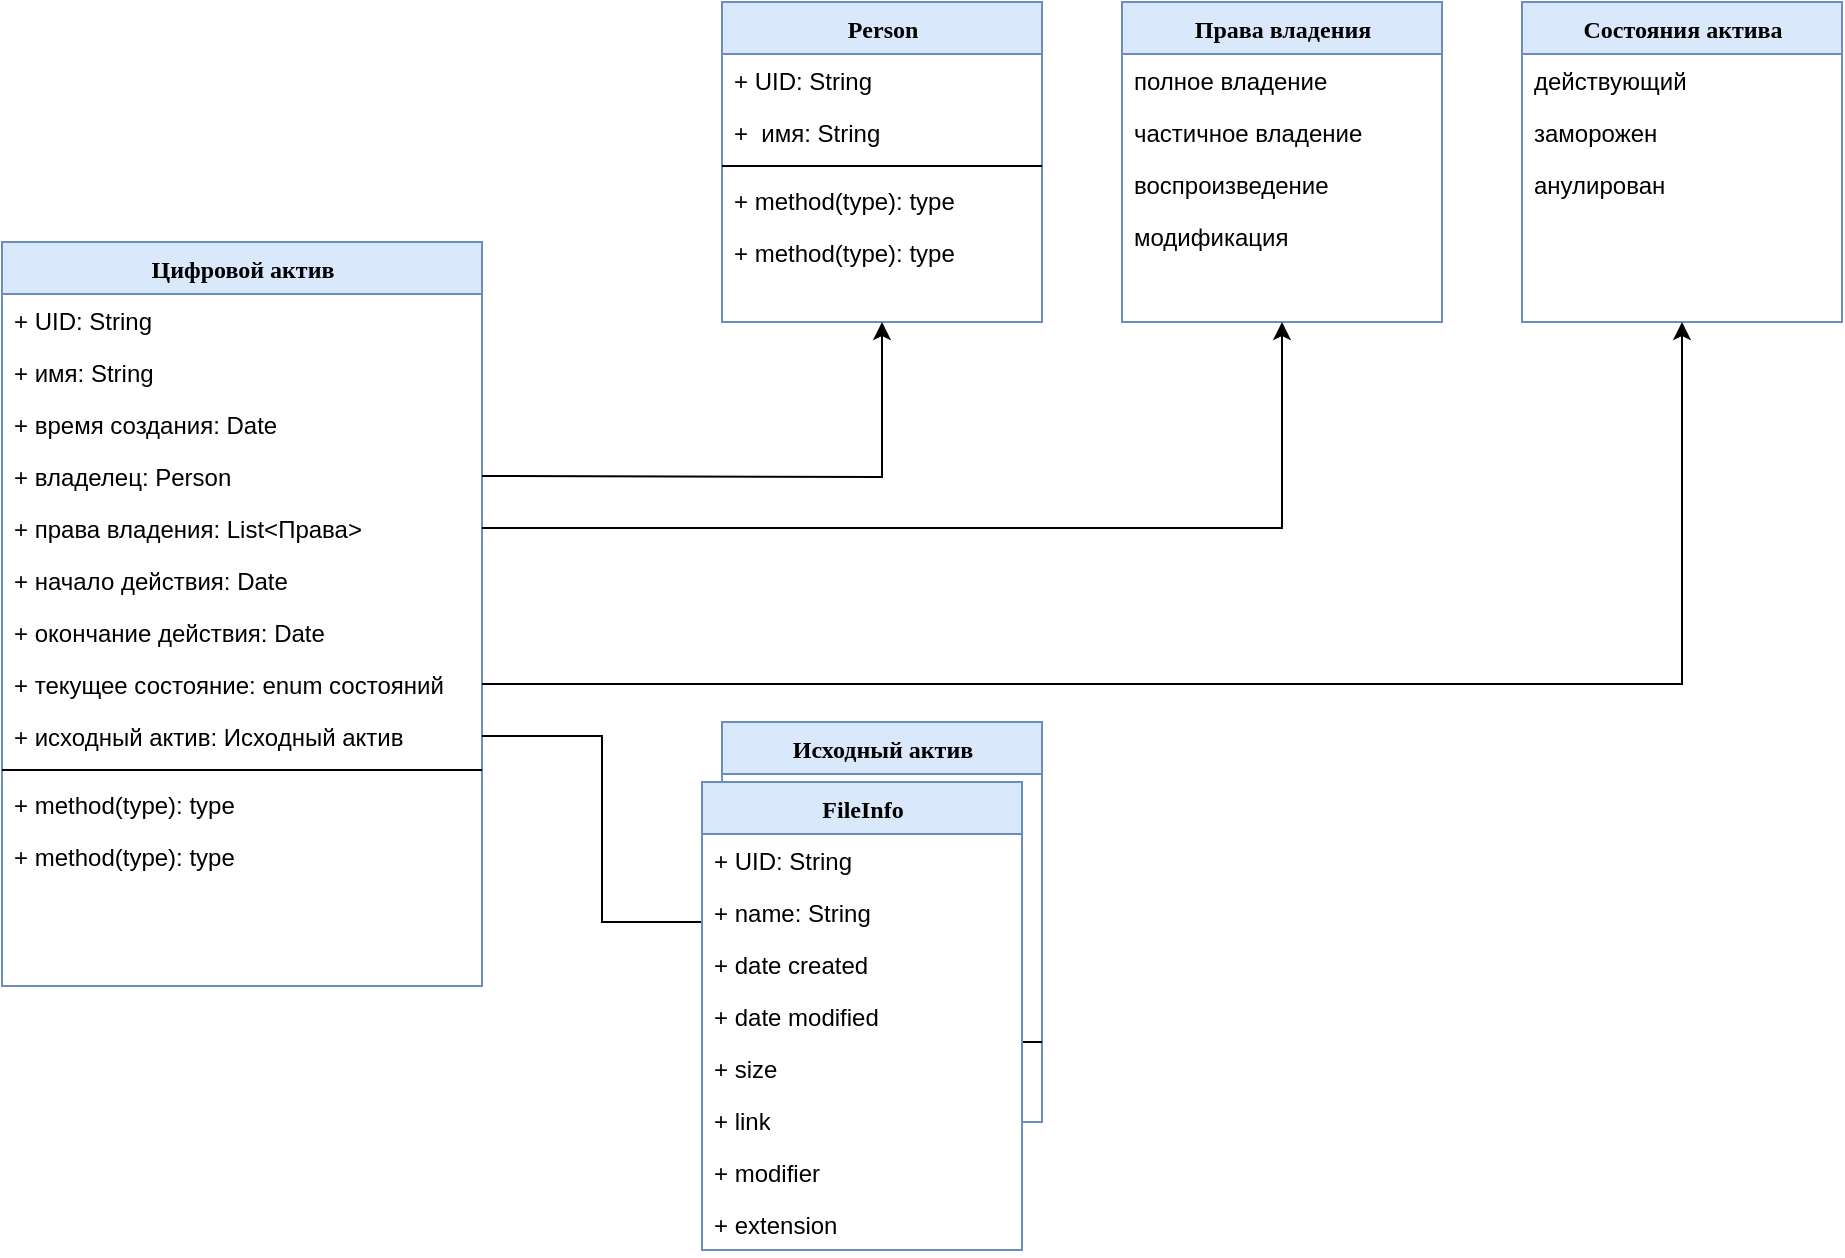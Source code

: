 <mxfile version="20.0.2" type="github" pages="2">
  <diagram name="Классы" id="9f46799a-70d6-7492-0946-bef42562c5a5">
    <mxGraphModel dx="1422" dy="793" grid="1" gridSize="10" guides="1" tooltips="1" connect="1" arrows="1" fold="1" page="1" pageScale="1" pageWidth="1100" pageHeight="850" background="none" math="0" shadow="0">
      <root>
        <mxCell id="0" />
        <mxCell id="1" parent="0" />
        <mxCell id="n-4SN1cgo_VVb4sRRiay-40" value="Цифровой актив" style="swimlane;html=1;fontStyle=1;align=center;verticalAlign=top;childLayout=stackLayout;horizontal=1;startSize=26;horizontalStack=0;resizeParent=1;resizeLast=0;collapsible=1;marginBottom=0;swimlaneFillColor=#ffffff;rounded=0;shadow=0;comic=0;labelBackgroundColor=none;strokeWidth=1;fillColor=#dae8fc;fontFamily=Verdana;fontSize=12;strokeColor=#6c8ebf;" vertex="1" parent="1">
          <mxGeometry x="90" y="170" width="240" height="372" as="geometry" />
        </mxCell>
        <mxCell id="n-4SN1cgo_VVb4sRRiay-41" value="+ UID: String" style="text;html=1;strokeColor=none;fillColor=none;align=left;verticalAlign=top;spacingLeft=4;spacingRight=4;whiteSpace=wrap;overflow=hidden;rotatable=0;points=[[0,0.5],[1,0.5]];portConstraint=eastwest;" vertex="1" parent="n-4SN1cgo_VVb4sRRiay-40">
          <mxGeometry y="26" width="240" height="26" as="geometry" />
        </mxCell>
        <mxCell id="n-4SN1cgo_VVb4sRRiay-42" value="+ имя: String" style="text;html=1;strokeColor=none;fillColor=none;align=left;verticalAlign=top;spacingLeft=4;spacingRight=4;whiteSpace=wrap;overflow=hidden;rotatable=0;points=[[0,0.5],[1,0.5]];portConstraint=eastwest;" vertex="1" parent="n-4SN1cgo_VVb4sRRiay-40">
          <mxGeometry y="52" width="240" height="26" as="geometry" />
        </mxCell>
        <mxCell id="n-4SN1cgo_VVb4sRRiay-43" value="+ время создания: Date" style="text;html=1;strokeColor=none;fillColor=none;align=left;verticalAlign=top;spacingLeft=4;spacingRight=4;whiteSpace=wrap;overflow=hidden;rotatable=0;points=[[0,0.5],[1,0.5]];portConstraint=eastwest;" vertex="1" parent="n-4SN1cgo_VVb4sRRiay-40">
          <mxGeometry y="78" width="240" height="26" as="geometry" />
        </mxCell>
        <mxCell id="n-4SN1cgo_VVb4sRRiay-44" value="+ владелец: Person" style="text;html=1;strokeColor=none;fillColor=none;align=left;verticalAlign=top;spacingLeft=4;spacingRight=4;whiteSpace=wrap;overflow=hidden;rotatable=0;points=[[0,0.5],[1,0.5]];portConstraint=eastwest;" vertex="1" parent="n-4SN1cgo_VVb4sRRiay-40">
          <mxGeometry y="104" width="240" height="26" as="geometry" />
        </mxCell>
        <mxCell id="n-4SN1cgo_VVb4sRRiay-45" value="+ права владения: List&amp;lt;Права&amp;gt;" style="text;html=1;strokeColor=none;fillColor=none;align=left;verticalAlign=top;spacingLeft=4;spacingRight=4;whiteSpace=wrap;overflow=hidden;rotatable=0;points=[[0,0.5],[1,0.5]];portConstraint=eastwest;" vertex="1" parent="n-4SN1cgo_VVb4sRRiay-40">
          <mxGeometry y="130" width="240" height="26" as="geometry" />
        </mxCell>
        <mxCell id="n-4SN1cgo_VVb4sRRiay-46" value="+ начало действия: Date" style="text;html=1;strokeColor=none;fillColor=none;align=left;verticalAlign=top;spacingLeft=4;spacingRight=4;whiteSpace=wrap;overflow=hidden;rotatable=0;points=[[0,0.5],[1,0.5]];portConstraint=eastwest;" vertex="1" parent="n-4SN1cgo_VVb4sRRiay-40">
          <mxGeometry y="156" width="240" height="26" as="geometry" />
        </mxCell>
        <mxCell id="n-4SN1cgo_VVb4sRRiay-47" value="+ окончание действия: Date" style="text;html=1;strokeColor=none;fillColor=none;align=left;verticalAlign=top;spacingLeft=4;spacingRight=4;whiteSpace=wrap;overflow=hidden;rotatable=0;points=[[0,0.5],[1,0.5]];portConstraint=eastwest;" vertex="1" parent="n-4SN1cgo_VVb4sRRiay-40">
          <mxGeometry y="182" width="240" height="26" as="geometry" />
        </mxCell>
        <mxCell id="n-4SN1cgo_VVb4sRRiay-48" value="+ текущее состояние: enum состояний" style="text;html=1;strokeColor=none;fillColor=none;align=left;verticalAlign=top;spacingLeft=4;spacingRight=4;whiteSpace=wrap;overflow=hidden;rotatable=0;points=[[0,0.5],[1,0.5]];portConstraint=eastwest;" vertex="1" parent="n-4SN1cgo_VVb4sRRiay-40">
          <mxGeometry y="208" width="240" height="26" as="geometry" />
        </mxCell>
        <mxCell id="n-4SN1cgo_VVb4sRRiay-49" value="+ исходный актив: Исходный актив" style="text;html=1;strokeColor=none;fillColor=none;align=left;verticalAlign=top;spacingLeft=4;spacingRight=4;whiteSpace=wrap;overflow=hidden;rotatable=0;points=[[0,0.5],[1,0.5]];portConstraint=eastwest;" vertex="1" parent="n-4SN1cgo_VVb4sRRiay-40">
          <mxGeometry y="234" width="240" height="26" as="geometry" />
        </mxCell>
        <mxCell id="n-4SN1cgo_VVb4sRRiay-50" value="" style="line;html=1;strokeWidth=1;fillColor=none;align=left;verticalAlign=middle;spacingTop=-1;spacingLeft=3;spacingRight=3;rotatable=0;labelPosition=right;points=[];portConstraint=eastwest;" vertex="1" parent="n-4SN1cgo_VVb4sRRiay-40">
          <mxGeometry y="260" width="240" height="8" as="geometry" />
        </mxCell>
        <mxCell id="n-4SN1cgo_VVb4sRRiay-51" value="+ method(type): type" style="text;html=1;strokeColor=none;fillColor=none;align=left;verticalAlign=top;spacingLeft=4;spacingRight=4;whiteSpace=wrap;overflow=hidden;rotatable=0;points=[[0,0.5],[1,0.5]];portConstraint=eastwest;" vertex="1" parent="n-4SN1cgo_VVb4sRRiay-40">
          <mxGeometry y="268" width="240" height="26" as="geometry" />
        </mxCell>
        <mxCell id="n-4SN1cgo_VVb4sRRiay-52" value="+ method(type): type" style="text;html=1;strokeColor=none;fillColor=none;align=left;verticalAlign=top;spacingLeft=4;spacingRight=4;whiteSpace=wrap;overflow=hidden;rotatable=0;points=[[0,0.5],[1,0.5]];portConstraint=eastwest;" vertex="1" parent="n-4SN1cgo_VVb4sRRiay-40">
          <mxGeometry y="294" width="240" height="26" as="geometry" />
        </mxCell>
        <mxCell id="n-4SN1cgo_VVb4sRRiay-53" value="Права владения" style="swimlane;html=1;fontStyle=1;align=center;verticalAlign=top;childLayout=stackLayout;horizontal=1;startSize=26;horizontalStack=0;resizeParent=1;resizeLast=0;collapsible=1;marginBottom=0;swimlaneFillColor=#ffffff;rounded=0;shadow=0;comic=0;labelBackgroundColor=none;strokeWidth=1;fillColor=#dae8fc;fontFamily=Verdana;fontSize=12;strokeColor=#6c8ebf;" vertex="1" parent="1">
          <mxGeometry x="650" y="50" width="160" height="160" as="geometry" />
        </mxCell>
        <mxCell id="n-4SN1cgo_VVb4sRRiay-54" value="полное владение" style="text;html=1;strokeColor=none;fillColor=none;align=left;verticalAlign=top;spacingLeft=4;spacingRight=4;whiteSpace=wrap;overflow=hidden;rotatable=0;points=[[0,0.5],[1,0.5]];portConstraint=eastwest;" vertex="1" parent="n-4SN1cgo_VVb4sRRiay-53">
          <mxGeometry y="26" width="160" height="26" as="geometry" />
        </mxCell>
        <mxCell id="n-4SN1cgo_VVb4sRRiay-55" value="частичное владение" style="text;html=1;strokeColor=none;fillColor=none;align=left;verticalAlign=top;spacingLeft=4;spacingRight=4;whiteSpace=wrap;overflow=hidden;rotatable=0;points=[[0,0.5],[1,0.5]];portConstraint=eastwest;" vertex="1" parent="n-4SN1cgo_VVb4sRRiay-53">
          <mxGeometry y="52" width="160" height="26" as="geometry" />
        </mxCell>
        <mxCell id="n-4SN1cgo_VVb4sRRiay-56" value="воспроизведение" style="text;html=1;strokeColor=none;fillColor=none;align=left;verticalAlign=top;spacingLeft=4;spacingRight=4;whiteSpace=wrap;overflow=hidden;rotatable=0;points=[[0,0.5],[1,0.5]];portConstraint=eastwest;" vertex="1" parent="n-4SN1cgo_VVb4sRRiay-53">
          <mxGeometry y="78" width="160" height="26" as="geometry" />
        </mxCell>
        <mxCell id="n-4SN1cgo_VVb4sRRiay-57" value="модификация" style="text;html=1;strokeColor=none;fillColor=none;align=left;verticalAlign=top;spacingLeft=4;spacingRight=4;whiteSpace=wrap;overflow=hidden;rotatable=0;points=[[0,0.5],[1,0.5]];portConstraint=eastwest;" vertex="1" parent="n-4SN1cgo_VVb4sRRiay-53">
          <mxGeometry y="104" width="160" height="26" as="geometry" />
        </mxCell>
        <mxCell id="n-4SN1cgo_VVb4sRRiay-58" value="Состояния актива" style="swimlane;html=1;fontStyle=1;align=center;verticalAlign=top;childLayout=stackLayout;horizontal=1;startSize=26;horizontalStack=0;resizeParent=1;resizeLast=0;collapsible=1;marginBottom=0;swimlaneFillColor=#ffffff;rounded=0;shadow=0;comic=0;labelBackgroundColor=none;strokeWidth=1;fillColor=#dae8fc;fontFamily=Verdana;fontSize=12;strokeColor=#6c8ebf;" vertex="1" parent="1">
          <mxGeometry x="850" y="50" width="160" height="160" as="geometry" />
        </mxCell>
        <mxCell id="n-4SN1cgo_VVb4sRRiay-59" value="действующий" style="text;html=1;strokeColor=none;fillColor=none;align=left;verticalAlign=top;spacingLeft=4;spacingRight=4;whiteSpace=wrap;overflow=hidden;rotatable=0;points=[[0,0.5],[1,0.5]];portConstraint=eastwest;" vertex="1" parent="n-4SN1cgo_VVb4sRRiay-58">
          <mxGeometry y="26" width="160" height="26" as="geometry" />
        </mxCell>
        <mxCell id="n-4SN1cgo_VVb4sRRiay-60" value="заморожен" style="text;html=1;strokeColor=none;fillColor=none;align=left;verticalAlign=top;spacingLeft=4;spacingRight=4;whiteSpace=wrap;overflow=hidden;rotatable=0;points=[[0,0.5],[1,0.5]];portConstraint=eastwest;" vertex="1" parent="n-4SN1cgo_VVb4sRRiay-58">
          <mxGeometry y="52" width="160" height="26" as="geometry" />
        </mxCell>
        <mxCell id="n-4SN1cgo_VVb4sRRiay-61" value="анулирован" style="text;html=1;strokeColor=none;fillColor=none;align=left;verticalAlign=top;spacingLeft=4;spacingRight=4;whiteSpace=wrap;overflow=hidden;rotatable=0;points=[[0,0.5],[1,0.5]];portConstraint=eastwest;" vertex="1" parent="n-4SN1cgo_VVb4sRRiay-58">
          <mxGeometry y="78" width="160" height="26" as="geometry" />
        </mxCell>
        <mxCell id="n-4SN1cgo_VVb4sRRiay-62" value="Person" style="swimlane;html=1;fontStyle=1;align=center;verticalAlign=top;childLayout=stackLayout;horizontal=1;startSize=26;horizontalStack=0;resizeParent=1;resizeLast=0;collapsible=1;marginBottom=0;swimlaneFillColor=#ffffff;rounded=0;shadow=0;comic=0;labelBackgroundColor=none;strokeWidth=1;fillColor=#dae8fc;fontFamily=Verdana;fontSize=12;strokeColor=#6c8ebf;" vertex="1" parent="1">
          <mxGeometry x="450" y="50.0" width="160" height="160" as="geometry" />
        </mxCell>
        <mxCell id="n-4SN1cgo_VVb4sRRiay-63" value="+ UID: String" style="text;html=1;strokeColor=none;fillColor=none;align=left;verticalAlign=top;spacingLeft=4;spacingRight=4;whiteSpace=wrap;overflow=hidden;rotatable=0;points=[[0,0.5],[1,0.5]];portConstraint=eastwest;" vertex="1" parent="n-4SN1cgo_VVb4sRRiay-62">
          <mxGeometry y="26" width="160" height="26" as="geometry" />
        </mxCell>
        <mxCell id="n-4SN1cgo_VVb4sRRiay-64" value="+&amp;nbsp; имя: String" style="text;html=1;strokeColor=none;fillColor=none;align=left;verticalAlign=top;spacingLeft=4;spacingRight=4;whiteSpace=wrap;overflow=hidden;rotatable=0;points=[[0,0.5],[1,0.5]];portConstraint=eastwest;" vertex="1" parent="n-4SN1cgo_VVb4sRRiay-62">
          <mxGeometry y="52" width="160" height="26" as="geometry" />
        </mxCell>
        <mxCell id="n-4SN1cgo_VVb4sRRiay-65" value="" style="line;html=1;strokeWidth=1;fillColor=none;align=left;verticalAlign=middle;spacingTop=-1;spacingLeft=3;spacingRight=3;rotatable=0;labelPosition=right;points=[];portConstraint=eastwest;" vertex="1" parent="n-4SN1cgo_VVb4sRRiay-62">
          <mxGeometry y="78" width="160" height="8" as="geometry" />
        </mxCell>
        <mxCell id="n-4SN1cgo_VVb4sRRiay-66" value="+ method(type): type" style="text;html=1;strokeColor=none;fillColor=none;align=left;verticalAlign=top;spacingLeft=4;spacingRight=4;whiteSpace=wrap;overflow=hidden;rotatable=0;points=[[0,0.5],[1,0.5]];portConstraint=eastwest;" vertex="1" parent="n-4SN1cgo_VVb4sRRiay-62">
          <mxGeometry y="86" width="160" height="26" as="geometry" />
        </mxCell>
        <mxCell id="n-4SN1cgo_VVb4sRRiay-67" value="+ method(type): type" style="text;html=1;strokeColor=none;fillColor=none;align=left;verticalAlign=top;spacingLeft=4;spacingRight=4;whiteSpace=wrap;overflow=hidden;rotatable=0;points=[[0,0.5],[1,0.5]];portConstraint=eastwest;" vertex="1" parent="n-4SN1cgo_VVb4sRRiay-62">
          <mxGeometry y="112" width="160" height="48" as="geometry" />
        </mxCell>
        <mxCell id="n-4SN1cgo_VVb4sRRiay-68" style="edgeStyle=orthogonalEdgeStyle;rounded=0;orthogonalLoop=1;jettySize=auto;html=1;" edge="1" parent="1" target="n-4SN1cgo_VVb4sRRiay-62">
          <mxGeometry relative="1" as="geometry">
            <mxPoint x="330" y="287" as="sourcePoint" />
          </mxGeometry>
        </mxCell>
        <mxCell id="n-4SN1cgo_VVb4sRRiay-69" style="edgeStyle=orthogonalEdgeStyle;rounded=0;orthogonalLoop=1;jettySize=auto;html=1;" edge="1" parent="1" source="n-4SN1cgo_VVb4sRRiay-45" target="n-4SN1cgo_VVb4sRRiay-53">
          <mxGeometry relative="1" as="geometry" />
        </mxCell>
        <mxCell id="n-4SN1cgo_VVb4sRRiay-70" style="edgeStyle=orthogonalEdgeStyle;rounded=0;orthogonalLoop=1;jettySize=auto;html=1;" edge="1" parent="1" source="n-4SN1cgo_VVb4sRRiay-48" target="n-4SN1cgo_VVb4sRRiay-58">
          <mxGeometry relative="1" as="geometry" />
        </mxCell>
        <mxCell id="n-4SN1cgo_VVb4sRRiay-71" value="&lt;div&gt;Исходный актив&lt;/div&gt;&lt;div&gt;&lt;br&gt;&lt;/div&gt;" style="swimlane;html=1;fontStyle=1;align=center;verticalAlign=top;childLayout=stackLayout;horizontal=1;startSize=26;horizontalStack=0;resizeParent=1;resizeLast=0;collapsible=1;marginBottom=0;swimlaneFillColor=#ffffff;rounded=0;shadow=0;comic=0;labelBackgroundColor=none;strokeWidth=1;fillColor=#dae8fc;fontFamily=Verdana;fontSize=12;strokeColor=#6c8ebf;" vertex="1" parent="1">
          <mxGeometry x="450" y="410" width="160" height="200" as="geometry" />
        </mxCell>
        <mxCell id="n-4SN1cgo_VVb4sRRiay-72" value="+ UID: String" style="text;html=1;strokeColor=none;fillColor=none;align=left;verticalAlign=top;spacingLeft=4;spacingRight=4;whiteSpace=wrap;overflow=hidden;rotatable=0;points=[[0,0.5],[1,0.5]];portConstraint=eastwest;" vertex="1" parent="n-4SN1cgo_VVb4sRRiay-71">
          <mxGeometry y="26" width="160" height="26" as="geometry" />
        </mxCell>
        <mxCell id="n-4SN1cgo_VVb4sRRiay-73" value="+&amp;nbsp; имя: String" style="text;html=1;strokeColor=none;fillColor=none;align=left;verticalAlign=top;spacingLeft=4;spacingRight=4;whiteSpace=wrap;overflow=hidden;rotatable=0;points=[[0,0.5],[1,0.5]];portConstraint=eastwest;" vertex="1" parent="n-4SN1cgo_VVb4sRRiay-71">
          <mxGeometry y="52" width="160" height="26" as="geometry" />
        </mxCell>
        <mxCell id="n-4SN1cgo_VVb4sRRiay-74" value="+ время создания: Date" style="text;html=1;strokeColor=none;fillColor=none;align=left;verticalAlign=top;spacingLeft=4;spacingRight=4;whiteSpace=wrap;overflow=hidden;rotatable=0;points=[[0,0.5],[1,0.5]];portConstraint=eastwest;" vertex="1" parent="n-4SN1cgo_VVb4sRRiay-71">
          <mxGeometry y="78" width="160" height="26" as="geometry" />
        </mxCell>
        <mxCell id="n-4SN1cgo_VVb4sRRiay-75" value="+ авторы: List&amp;lt;Person&amp;gt;" style="text;html=1;strokeColor=none;fillColor=none;align=left;verticalAlign=top;spacingLeft=4;spacingRight=4;whiteSpace=wrap;overflow=hidden;rotatable=0;points=[[0,0.5],[1,0.5]];portConstraint=eastwest;" vertex="1" parent="n-4SN1cgo_VVb4sRRiay-71">
          <mxGeometry y="104" width="160" height="26" as="geometry" />
        </mxCell>
        <mxCell id="n-4SN1cgo_VVb4sRRiay-76" value="+ инфо о файле: String" style="text;html=1;strokeColor=none;fillColor=none;align=left;verticalAlign=top;spacingLeft=4;spacingRight=4;whiteSpace=wrap;overflow=hidden;rotatable=0;points=[[0,0.5],[1,0.5]];portConstraint=eastwest;" vertex="1" parent="n-4SN1cgo_VVb4sRRiay-71">
          <mxGeometry y="130" width="160" height="26" as="geometry" />
        </mxCell>
        <mxCell id="n-4SN1cgo_VVb4sRRiay-77" value="" style="line;html=1;strokeWidth=1;fillColor=none;align=left;verticalAlign=middle;spacingTop=-1;spacingLeft=3;spacingRight=3;rotatable=0;labelPosition=right;points=[];portConstraint=eastwest;" vertex="1" parent="n-4SN1cgo_VVb4sRRiay-71">
          <mxGeometry y="156" width="160" height="8" as="geometry" />
        </mxCell>
        <mxCell id="n-4SN1cgo_VVb4sRRiay-78" style="edgeStyle=orthogonalEdgeStyle;rounded=0;orthogonalLoop=1;jettySize=auto;html=1;" edge="1" parent="1" source="n-4SN1cgo_VVb4sRRiay-49" target="n-4SN1cgo_VVb4sRRiay-71">
          <mxGeometry relative="1" as="geometry" />
        </mxCell>
        <mxCell id="2Pitro10dbCvyo9CsG7a-5" value="FileInfo" style="swimlane;html=1;fontStyle=1;align=center;verticalAlign=top;childLayout=stackLayout;horizontal=1;startSize=26;horizontalStack=0;resizeParent=1;resizeLast=0;collapsible=1;marginBottom=0;swimlaneFillColor=#ffffff;rounded=0;shadow=0;comic=0;labelBackgroundColor=none;strokeWidth=1;fillColor=#dae8fc;fontFamily=Verdana;fontSize=12;strokeColor=#6c8ebf;" vertex="1" parent="1">
          <mxGeometry x="440" y="440" width="160" height="234" as="geometry" />
        </mxCell>
        <mxCell id="2Pitro10dbCvyo9CsG7a-6" value="+ UID: String" style="text;html=1;strokeColor=none;fillColor=none;align=left;verticalAlign=top;spacingLeft=4;spacingRight=4;whiteSpace=wrap;overflow=hidden;rotatable=0;points=[[0,0.5],[1,0.5]];portConstraint=eastwest;" vertex="1" parent="2Pitro10dbCvyo9CsG7a-5">
          <mxGeometry y="26" width="160" height="26" as="geometry" />
        </mxCell>
        <mxCell id="2Pitro10dbCvyo9CsG7a-7" value="+ name: String" style="text;html=1;strokeColor=none;fillColor=none;align=left;verticalAlign=top;spacingLeft=4;spacingRight=4;whiteSpace=wrap;overflow=hidden;rotatable=0;points=[[0,0.5],[1,0.5]];portConstraint=eastwest;" vertex="1" parent="2Pitro10dbCvyo9CsG7a-5">
          <mxGeometry y="52" width="160" height="26" as="geometry" />
        </mxCell>
        <mxCell id="2Pitro10dbCvyo9CsG7a-9" value="+ date created" style="text;html=1;strokeColor=none;fillColor=none;align=left;verticalAlign=top;spacingLeft=4;spacingRight=4;whiteSpace=wrap;overflow=hidden;rotatable=0;points=[[0,0.5],[1,0.5]];portConstraint=eastwest;" vertex="1" parent="2Pitro10dbCvyo9CsG7a-5">
          <mxGeometry y="78" width="160" height="26" as="geometry" />
        </mxCell>
        <mxCell id="2Pitro10dbCvyo9CsG7a-10" value="&lt;div&gt;+ date &lt;span class=&quot;VIiyi&quot; lang=&quot;en&quot;&gt;&lt;span data-number-of-phrases=&quot;1&quot; data-phrase-index=&quot;0&quot; data-language-to-translate-into=&quot;ru&quot; data-language-for-alternatives=&quot;en&quot; class=&quot;JLqJ4b ChMk0b&quot;&gt;&lt;span class=&quot;Q4iAWc&quot;&gt;modified&lt;/span&gt;&lt;/span&gt;&lt;/span&gt;&lt;br&gt;&lt;br&gt;&lt;/div&gt;" style="text;html=1;strokeColor=none;fillColor=none;align=left;verticalAlign=top;spacingLeft=4;spacingRight=4;whiteSpace=wrap;overflow=hidden;rotatable=0;points=[[0,0.5],[1,0.5]];portConstraint=eastwest;" vertex="1" parent="2Pitro10dbCvyo9CsG7a-5">
          <mxGeometry y="104" width="160" height="26" as="geometry" />
        </mxCell>
        <mxCell id="2Pitro10dbCvyo9CsG7a-11" value="+ size" style="text;html=1;strokeColor=none;fillColor=none;align=left;verticalAlign=top;spacingLeft=4;spacingRight=4;whiteSpace=wrap;overflow=hidden;rotatable=0;points=[[0,0.5],[1,0.5]];portConstraint=eastwest;" vertex="1" parent="2Pitro10dbCvyo9CsG7a-5">
          <mxGeometry y="130" width="160" height="26" as="geometry" />
        </mxCell>
        <mxCell id="2Pitro10dbCvyo9CsG7a-12" value="+ link" style="text;html=1;strokeColor=none;fillColor=none;align=left;verticalAlign=top;spacingLeft=4;spacingRight=4;whiteSpace=wrap;overflow=hidden;rotatable=0;points=[[0,0.5],[1,0.5]];portConstraint=eastwest;" vertex="1" parent="2Pitro10dbCvyo9CsG7a-5">
          <mxGeometry y="156" width="160" height="26" as="geometry" />
        </mxCell>
        <mxCell id="2Pitro10dbCvyo9CsG7a-13" value="+ modifier" style="text;html=1;strokeColor=none;fillColor=none;align=left;verticalAlign=top;spacingLeft=4;spacingRight=4;whiteSpace=wrap;overflow=hidden;rotatable=0;points=[[0,0.5],[1,0.5]];portConstraint=eastwest;" vertex="1" parent="2Pitro10dbCvyo9CsG7a-5">
          <mxGeometry y="182" width="160" height="26" as="geometry" />
        </mxCell>
        <mxCell id="2Pitro10dbCvyo9CsG7a-18" value="+ extension" style="text;html=1;strokeColor=none;fillColor=none;align=left;verticalAlign=top;spacingLeft=4;spacingRight=4;whiteSpace=wrap;overflow=hidden;rotatable=0;points=[[0,0.5],[1,0.5]];portConstraint=eastwest;" vertex="1" parent="2Pitro10dbCvyo9CsG7a-5">
          <mxGeometry y="208" width="160" height="26" as="geometry" />
        </mxCell>
        <mxCell id="2Pitro10dbCvyo9CsG7a-16" style="edgeStyle=orthogonalEdgeStyle;rounded=0;orthogonalLoop=1;jettySize=auto;html=1;entryX=-0.019;entryY=0.043;entryDx=0;entryDy=0;entryPerimeter=0;" edge="1" parent="1" target="2Pitro10dbCvyo9CsG7a-5">
          <mxGeometry relative="1" as="geometry" />
        </mxCell>
        <mxCell id="2Pitro10dbCvyo9CsG7a-17" style="edgeStyle=orthogonalEdgeStyle;rounded=0;orthogonalLoop=1;jettySize=auto;html=1;entryX=0.5;entryY=0;entryDx=0;entryDy=0;" edge="1" parent="1" source="2Pitro10dbCvyo9CsG7a-13">
          <mxGeometry relative="1" as="geometry">
            <Array as="points">
              <mxPoint x="420" y="635" />
              <mxPoint x="420" y="700" />
              <mxPoint x="1030" y="700" />
              <mxPoint x="1030" y="20" />
              <mxPoint x="520" y="20" />
            </Array>
          </mxGeometry>
        </mxCell>
      </root>
    </mxGraphModel>
  </diagram>
  <diagram id="LrjLmdc16D3cw4YwyVvE" name="Общая архитектура">
    <mxGraphModel dx="1422" dy="780" grid="1" gridSize="10" guides="1" tooltips="1" connect="1" arrows="1" fold="1" page="1" pageScale="1" pageWidth="827" pageHeight="1169" math="0" shadow="0">
      <root>
        <mxCell id="0" />
        <mxCell id="1" parent="0" />
        <mxCell id="6CDOJu6UO4p9K_j52PlU-1" value="Actor" style="shape=umlActor;verticalLabelPosition=bottom;verticalAlign=top;html=1;outlineConnect=0;" vertex="1" parent="1">
          <mxGeometry x="384" y="30" width="30" height="60" as="geometry" />
        </mxCell>
        <mxCell id="6CDOJu6UO4p9K_j52PlU-2" value="" style="ellipse;shape=cloud;whiteSpace=wrap;html=1;" vertex="1" parent="1">
          <mxGeometry x="339" y="160" width="120" height="80" as="geometry" />
        </mxCell>
        <mxCell id="6CDOJu6UO4p9K_j52PlU-3" value="" style="endArrow=classic;html=1;rounded=0;" edge="1" parent="1" source="6CDOJu6UO4p9K_j52PlU-1" target="6CDOJu6UO4p9K_j52PlU-2">
          <mxGeometry width="50" height="50" relative="1" as="geometry">
            <mxPoint x="390" y="360" as="sourcePoint" />
            <mxPoint x="440" y="310" as="targetPoint" />
          </mxGeometry>
        </mxCell>
        <mxCell id="6CDOJu6UO4p9K_j52PlU-4" value="" style="endArrow=classic;html=1;rounded=0;exitX=0.492;exitY=1.013;exitDx=0;exitDy=0;exitPerimeter=0;" edge="1" parent="1" source="6CDOJu6UO4p9K_j52PlU-2">
          <mxGeometry width="50" height="50" relative="1" as="geometry">
            <mxPoint x="399" y="300" as="sourcePoint" />
            <mxPoint x="399" y="310" as="targetPoint" />
          </mxGeometry>
        </mxCell>
        <mxCell id="6CDOJu6UO4p9K_j52PlU-10" value="" style="edgeStyle=orthogonalEdgeStyle;rounded=0;orthogonalLoop=1;jettySize=auto;html=1;" edge="1" parent="1" source="6CDOJu6UO4p9K_j52PlU-5" target="6CDOJu6UO4p9K_j52PlU-9">
          <mxGeometry relative="1" as="geometry" />
        </mxCell>
        <mxCell id="6CDOJu6UO4p9K_j52PlU-5" value="&lt;div&gt;API&lt;/div&gt;" style="whiteSpace=wrap;html=1;aspect=fixed;" vertex="1" parent="1">
          <mxGeometry x="359" y="310" width="80" height="80" as="geometry" />
        </mxCell>
        <mxCell id="6CDOJu6UO4p9K_j52PlU-6" value="File storage" style="shape=cylinder3;whiteSpace=wrap;html=1;boundedLbl=1;backgroundOutline=1;size=15;" vertex="1" parent="1">
          <mxGeometry x="180" y="310" width="60" height="80" as="geometry" />
        </mxCell>
        <mxCell id="6CDOJu6UO4p9K_j52PlU-7" value="" style="endArrow=classic;html=1;rounded=0;exitX=0;exitY=0.5;exitDx=0;exitDy=0;entryX=1;entryY=0.5;entryDx=0;entryDy=0;entryPerimeter=0;" edge="1" parent="1" source="6CDOJu6UO4p9K_j52PlU-5" target="6CDOJu6UO4p9K_j52PlU-6">
          <mxGeometry width="50" height="50" relative="1" as="geometry">
            <mxPoint x="390" y="360" as="sourcePoint" />
            <mxPoint x="440" y="310" as="targetPoint" />
          </mxGeometry>
        </mxCell>
        <mxCell id="6CDOJu6UO4p9K_j52PlU-12" value="" style="edgeStyle=orthogonalEdgeStyle;rounded=0;orthogonalLoop=1;jettySize=auto;html=1;" edge="1" parent="1" source="6CDOJu6UO4p9K_j52PlU-9" target="6CDOJu6UO4p9K_j52PlU-11">
          <mxGeometry relative="1" as="geometry" />
        </mxCell>
        <mxCell id="6CDOJu6UO4p9K_j52PlU-9" value="Chaincode" style="whiteSpace=wrap;html=1;aspect=fixed;" vertex="1" parent="1">
          <mxGeometry x="359" y="440" width="80" height="80" as="geometry" />
        </mxCell>
        <mxCell id="6CDOJu6UO4p9K_j52PlU-11" value="Blockchain" style="shape=cylinder3;whiteSpace=wrap;html=1;boundedLbl=1;backgroundOutline=1;size=15;" vertex="1" parent="1">
          <mxGeometry x="369" y="570" width="60" height="80" as="geometry" />
        </mxCell>
      </root>
    </mxGraphModel>
  </diagram>
</mxfile>
